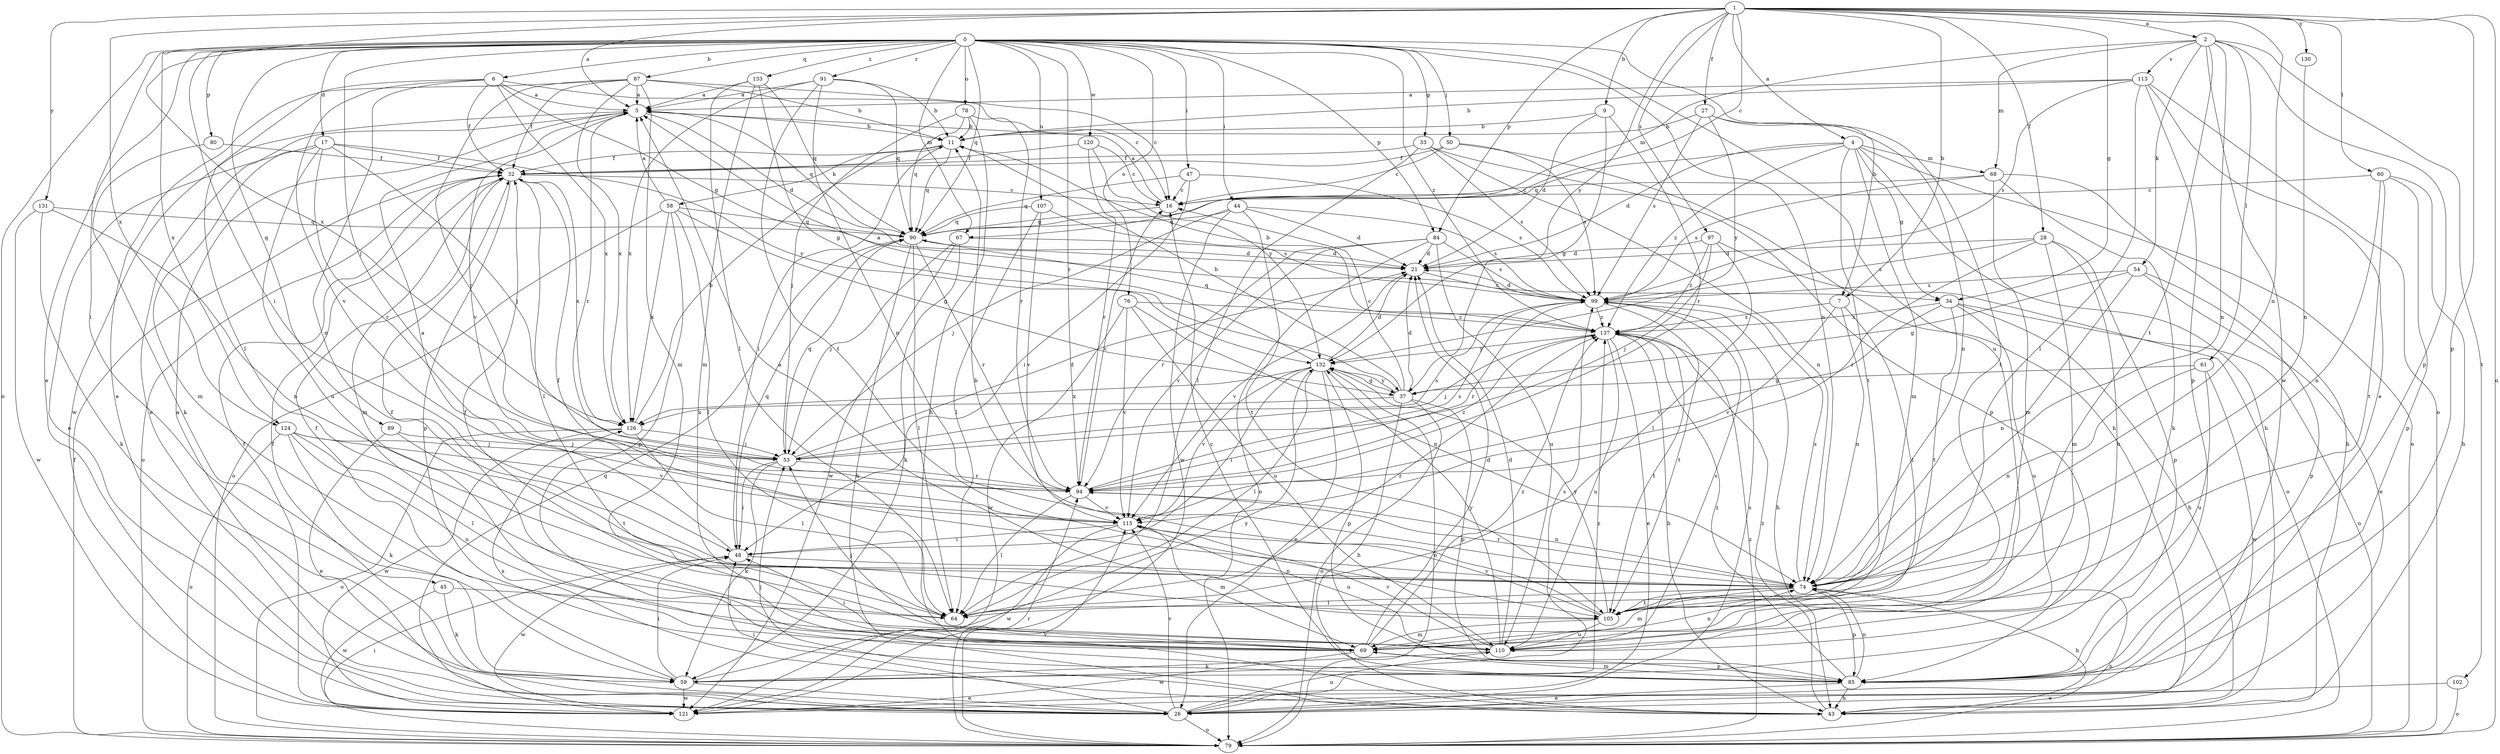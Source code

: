 strict digraph  {
0;
1;
2;
4;
5;
6;
7;
9;
11;
16;
17;
21;
26;
27;
28;
32;
33;
34;
37;
43;
44;
45;
47;
48;
50;
53;
54;
58;
59;
60;
61;
64;
67;
68;
69;
74;
76;
78;
79;
80;
84;
85;
87;
89;
90;
91;
94;
97;
99;
102;
105;
107;
110;
113;
115;
120;
121;
124;
126;
130;
131;
132;
133;
137;
0 -> 6  [label=b];
0 -> 7  [label=b];
0 -> 17  [label=d];
0 -> 26  [label=e];
0 -> 33  [label=g];
0 -> 44  [label=i];
0 -> 45  [label=i];
0 -> 47  [label=i];
0 -> 48  [label=i];
0 -> 50  [label=j];
0 -> 53  [label=j];
0 -> 67  [label=m];
0 -> 74  [label=n];
0 -> 76  [label=o];
0 -> 78  [label=o];
0 -> 79  [label=o];
0 -> 80  [label=p];
0 -> 84  [label=p];
0 -> 87  [label=q];
0 -> 89  [label=q];
0 -> 90  [label=q];
0 -> 91  [label=r];
0 -> 94  [label=r];
0 -> 107  [label=u];
0 -> 110  [label=u];
0 -> 120  [label=w];
0 -> 124  [label=x];
0 -> 133  [label=z];
0 -> 137  [label=z];
1 -> 2  [label=a];
1 -> 4  [label=a];
1 -> 5  [label=a];
1 -> 7  [label=b];
1 -> 9  [label=b];
1 -> 16  [label=c];
1 -> 27  [label=f];
1 -> 28  [label=f];
1 -> 34  [label=g];
1 -> 60  [label=l];
1 -> 74  [label=n];
1 -> 79  [label=o];
1 -> 84  [label=p];
1 -> 85  [label=p];
1 -> 97  [label=s];
1 -> 124  [label=x];
1 -> 126  [label=x];
1 -> 130  [label=y];
1 -> 131  [label=y];
1 -> 132  [label=y];
2 -> 54  [label=k];
2 -> 61  [label=l];
2 -> 67  [label=m];
2 -> 68  [label=m];
2 -> 74  [label=n];
2 -> 85  [label=p];
2 -> 102  [label=t];
2 -> 105  [label=t];
2 -> 113  [label=v];
2 -> 121  [label=w];
4 -> 21  [label=d];
4 -> 34  [label=g];
4 -> 43  [label=h];
4 -> 68  [label=m];
4 -> 69  [label=m];
4 -> 79  [label=o];
4 -> 90  [label=q];
4 -> 105  [label=t];
4 -> 137  [label=z];
5 -> 11  [label=b];
5 -> 21  [label=d];
5 -> 26  [label=e];
5 -> 90  [label=q];
5 -> 94  [label=r];
5 -> 115  [label=v];
5 -> 121  [label=w];
6 -> 5  [label=a];
6 -> 16  [label=c];
6 -> 32  [label=f];
6 -> 34  [label=g];
6 -> 64  [label=l];
6 -> 74  [label=n];
6 -> 115  [label=v];
6 -> 126  [label=x];
7 -> 74  [label=n];
7 -> 105  [label=t];
7 -> 115  [label=v];
7 -> 137  [label=z];
9 -> 11  [label=b];
9 -> 21  [label=d];
9 -> 37  [label=g];
9 -> 94  [label=r];
11 -> 32  [label=f];
11 -> 48  [label=i];
11 -> 58  [label=k];
11 -> 90  [label=q];
16 -> 5  [label=a];
16 -> 90  [label=q];
17 -> 26  [label=e];
17 -> 32  [label=f];
17 -> 53  [label=j];
17 -> 69  [label=m];
17 -> 94  [label=r];
17 -> 110  [label=u];
17 -> 132  [label=y];
21 -> 99  [label=s];
21 -> 115  [label=v];
26 -> 5  [label=a];
26 -> 32  [label=f];
26 -> 48  [label=i];
26 -> 79  [label=o];
26 -> 99  [label=s];
26 -> 110  [label=u];
26 -> 115  [label=v];
26 -> 137  [label=z];
27 -> 11  [label=b];
27 -> 74  [label=n];
27 -> 99  [label=s];
27 -> 105  [label=t];
27 -> 132  [label=y];
28 -> 21  [label=d];
28 -> 69  [label=m];
28 -> 85  [label=p];
28 -> 94  [label=r];
28 -> 99  [label=s];
28 -> 110  [label=u];
32 -> 16  [label=c];
32 -> 64  [label=l];
32 -> 69  [label=m];
32 -> 79  [label=o];
32 -> 85  [label=p];
32 -> 126  [label=x];
33 -> 32  [label=f];
33 -> 64  [label=l];
33 -> 74  [label=n];
33 -> 85  [label=p];
33 -> 99  [label=s];
34 -> 43  [label=h];
34 -> 79  [label=o];
34 -> 105  [label=t];
34 -> 110  [label=u];
34 -> 115  [label=v];
34 -> 137  [label=z];
37 -> 11  [label=b];
37 -> 16  [label=c];
37 -> 21  [label=d];
37 -> 43  [label=h];
37 -> 79  [label=o];
37 -> 85  [label=p];
37 -> 126  [label=x];
37 -> 132  [label=y];
43 -> 53  [label=j];
43 -> 126  [label=x];
43 -> 137  [label=z];
44 -> 21  [label=d];
44 -> 53  [label=j];
44 -> 90  [label=q];
44 -> 99  [label=s];
44 -> 105  [label=t];
44 -> 121  [label=w];
45 -> 59  [label=k];
45 -> 64  [label=l];
45 -> 121  [label=w];
47 -> 16  [label=c];
47 -> 48  [label=i];
47 -> 90  [label=q];
47 -> 99  [label=s];
48 -> 5  [label=a];
48 -> 74  [label=n];
48 -> 90  [label=q];
48 -> 121  [label=w];
50 -> 16  [label=c];
50 -> 32  [label=f];
50 -> 43  [label=h];
50 -> 99  [label=s];
53 -> 21  [label=d];
53 -> 48  [label=i];
53 -> 59  [label=k];
53 -> 90  [label=q];
53 -> 94  [label=r];
53 -> 99  [label=s];
54 -> 26  [label=e];
54 -> 37  [label=g];
54 -> 74  [label=n];
54 -> 85  [label=p];
54 -> 99  [label=s];
58 -> 5  [label=a];
58 -> 37  [label=g];
58 -> 64  [label=l];
58 -> 79  [label=o];
58 -> 85  [label=p];
58 -> 90  [label=q];
58 -> 126  [label=x];
59 -> 26  [label=e];
59 -> 32  [label=f];
59 -> 48  [label=i];
59 -> 99  [label=s];
59 -> 121  [label=w];
59 -> 132  [label=y];
60 -> 16  [label=c];
60 -> 43  [label=h];
60 -> 74  [label=n];
60 -> 85  [label=p];
60 -> 105  [label=t];
61 -> 37  [label=g];
61 -> 74  [label=n];
61 -> 110  [label=u];
61 -> 121  [label=w];
64 -> 137  [label=z];
67 -> 21  [label=d];
67 -> 53  [label=j];
67 -> 59  [label=k];
67 -> 121  [label=w];
68 -> 16  [label=c];
68 -> 43  [label=h];
68 -> 59  [label=k];
68 -> 69  [label=m];
68 -> 99  [label=s];
69 -> 21  [label=d];
69 -> 32  [label=f];
69 -> 48  [label=i];
69 -> 53  [label=j];
69 -> 74  [label=n];
69 -> 85  [label=p];
69 -> 121  [label=w];
69 -> 137  [label=z];
74 -> 32  [label=f];
74 -> 43  [label=h];
74 -> 64  [label=l];
74 -> 69  [label=m];
74 -> 85  [label=p];
74 -> 94  [label=r];
74 -> 99  [label=s];
74 -> 105  [label=t];
76 -> 74  [label=n];
76 -> 110  [label=u];
76 -> 115  [label=v];
76 -> 121  [label=w];
76 -> 137  [label=z];
78 -> 11  [label=b];
78 -> 43  [label=h];
78 -> 53  [label=j];
78 -> 90  [label=q];
78 -> 94  [label=r];
79 -> 32  [label=f];
79 -> 48  [label=i];
79 -> 74  [label=n];
79 -> 94  [label=r];
79 -> 115  [label=v];
79 -> 137  [label=z];
80 -> 32  [label=f];
80 -> 59  [label=k];
84 -> 21  [label=d];
84 -> 79  [label=o];
84 -> 94  [label=r];
84 -> 99  [label=s];
84 -> 110  [label=u];
84 -> 115  [label=v];
85 -> 16  [label=c];
85 -> 26  [label=e];
85 -> 43  [label=h];
85 -> 69  [label=m];
85 -> 74  [label=n];
85 -> 137  [label=z];
87 -> 5  [label=a];
87 -> 11  [label=b];
87 -> 16  [label=c];
87 -> 26  [label=e];
87 -> 32  [label=f];
87 -> 69  [label=m];
87 -> 94  [label=r];
87 -> 126  [label=x];
89 -> 26  [label=e];
89 -> 53  [label=j];
89 -> 105  [label=t];
90 -> 21  [label=d];
90 -> 43  [label=h];
90 -> 64  [label=l];
90 -> 94  [label=r];
91 -> 5  [label=a];
91 -> 11  [label=b];
91 -> 74  [label=n];
91 -> 90  [label=q];
91 -> 105  [label=t];
91 -> 126  [label=x];
94 -> 16  [label=c];
94 -> 64  [label=l];
94 -> 74  [label=n];
94 -> 99  [label=s];
94 -> 115  [label=v];
94 -> 137  [label=z];
97 -> 21  [label=d];
97 -> 53  [label=j];
97 -> 64  [label=l];
97 -> 79  [label=o];
97 -> 137  [label=z];
99 -> 21  [label=d];
99 -> 43  [label=h];
99 -> 94  [label=r];
99 -> 105  [label=t];
99 -> 137  [label=z];
102 -> 26  [label=e];
102 -> 79  [label=o];
105 -> 5  [label=a];
105 -> 11  [label=b];
105 -> 69  [label=m];
105 -> 110  [label=u];
105 -> 115  [label=v];
105 -> 132  [label=y];
107 -> 64  [label=l];
107 -> 90  [label=q];
107 -> 99  [label=s];
107 -> 115  [label=v];
110 -> 21  [label=d];
110 -> 32  [label=f];
110 -> 59  [label=k];
110 -> 99  [label=s];
110 -> 115  [label=v];
110 -> 132  [label=y];
113 -> 5  [label=a];
113 -> 11  [label=b];
113 -> 26  [label=e];
113 -> 64  [label=l];
113 -> 79  [label=o];
113 -> 85  [label=p];
113 -> 99  [label=s];
115 -> 48  [label=i];
115 -> 69  [label=m];
115 -> 110  [label=u];
115 -> 121  [label=w];
120 -> 16  [label=c];
120 -> 32  [label=f];
120 -> 94  [label=r];
120 -> 132  [label=y];
121 -> 32  [label=f];
121 -> 90  [label=q];
124 -> 53  [label=j];
124 -> 59  [label=k];
124 -> 64  [label=l];
124 -> 79  [label=o];
124 -> 110  [label=u];
124 -> 115  [label=v];
126 -> 11  [label=b];
126 -> 53  [label=j];
126 -> 64  [label=l];
126 -> 79  [label=o];
126 -> 121  [label=w];
130 -> 74  [label=n];
131 -> 59  [label=k];
131 -> 74  [label=n];
131 -> 90  [label=q];
131 -> 121  [label=w];
132 -> 5  [label=a];
132 -> 21  [label=d];
132 -> 26  [label=e];
132 -> 37  [label=g];
132 -> 48  [label=i];
132 -> 64  [label=l];
132 -> 79  [label=o];
132 -> 85  [label=p];
132 -> 115  [label=v];
132 -> 126  [label=x];
133 -> 5  [label=a];
133 -> 37  [label=g];
133 -> 64  [label=l];
133 -> 69  [label=m];
133 -> 90  [label=q];
137 -> 11  [label=b];
137 -> 26  [label=e];
137 -> 43  [label=h];
137 -> 53  [label=j];
137 -> 90  [label=q];
137 -> 105  [label=t];
137 -> 110  [label=u];
137 -> 132  [label=y];
}
